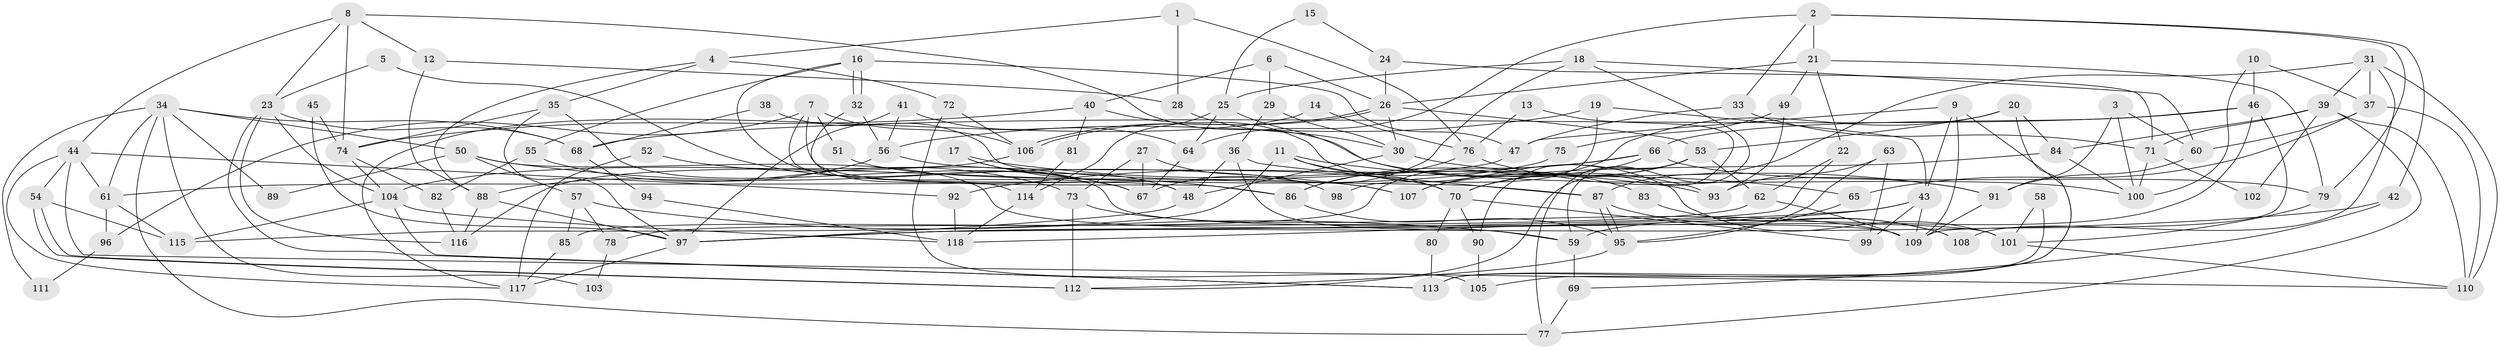// Generated by graph-tools (version 1.1) at 2025/14/03/09/25 04:14:51]
// undirected, 118 vertices, 236 edges
graph export_dot {
graph [start="1"]
  node [color=gray90,style=filled];
  1;
  2;
  3;
  4;
  5;
  6;
  7;
  8;
  9;
  10;
  11;
  12;
  13;
  14;
  15;
  16;
  17;
  18;
  19;
  20;
  21;
  22;
  23;
  24;
  25;
  26;
  27;
  28;
  29;
  30;
  31;
  32;
  33;
  34;
  35;
  36;
  37;
  38;
  39;
  40;
  41;
  42;
  43;
  44;
  45;
  46;
  47;
  48;
  49;
  50;
  51;
  52;
  53;
  54;
  55;
  56;
  57;
  58;
  59;
  60;
  61;
  62;
  63;
  64;
  65;
  66;
  67;
  68;
  69;
  70;
  71;
  72;
  73;
  74;
  75;
  76;
  77;
  78;
  79;
  80;
  81;
  82;
  83;
  84;
  85;
  86;
  87;
  88;
  89;
  90;
  91;
  92;
  93;
  94;
  95;
  96;
  97;
  98;
  99;
  100;
  101;
  102;
  103;
  104;
  105;
  106;
  107;
  108;
  109;
  110;
  111;
  112;
  113;
  114;
  115;
  116;
  117;
  118;
  1 -- 76;
  1 -- 4;
  1 -- 28;
  2 -- 64;
  2 -- 21;
  2 -- 33;
  2 -- 42;
  2 -- 79;
  3 -- 91;
  3 -- 100;
  3 -- 60;
  4 -- 88;
  4 -- 35;
  4 -- 72;
  5 -- 67;
  5 -- 23;
  6 -- 26;
  6 -- 40;
  6 -- 29;
  7 -- 106;
  7 -- 86;
  7 -- 48;
  7 -- 51;
  7 -- 96;
  8 -- 23;
  8 -- 100;
  8 -- 12;
  8 -- 44;
  8 -- 74;
  9 -- 47;
  9 -- 109;
  9 -- 43;
  9 -- 105;
  10 -- 46;
  10 -- 37;
  10 -- 100;
  11 -- 115;
  11 -- 65;
  11 -- 70;
  11 -- 83;
  12 -- 88;
  12 -- 28;
  13 -- 76;
  13 -- 112;
  14 -- 76;
  14 -- 117;
  15 -- 25;
  15 -- 24;
  16 -- 32;
  16 -- 32;
  16 -- 55;
  16 -- 47;
  16 -- 67;
  17 -- 86;
  17 -- 48;
  17 -- 93;
  18 -- 60;
  18 -- 59;
  18 -- 25;
  18 -- 67;
  19 -- 43;
  19 -- 56;
  19 -- 98;
  20 -- 84;
  20 -- 53;
  20 -- 85;
  20 -- 113;
  21 -- 26;
  21 -- 22;
  21 -- 49;
  21 -- 79;
  22 -- 97;
  22 -- 62;
  23 -- 116;
  23 -- 113;
  23 -- 68;
  23 -- 104;
  24 -- 71;
  24 -- 26;
  25 -- 114;
  25 -- 64;
  25 -- 93;
  26 -- 106;
  26 -- 106;
  26 -- 53;
  26 -- 30;
  27 -- 67;
  27 -- 73;
  27 -- 98;
  28 -- 30;
  29 -- 30;
  29 -- 36;
  30 -- 48;
  30 -- 91;
  31 -- 110;
  31 -- 87;
  31 -- 37;
  31 -- 39;
  31 -- 108;
  32 -- 56;
  32 -- 114;
  33 -- 47;
  33 -- 71;
  34 -- 77;
  34 -- 68;
  34 -- 50;
  34 -- 61;
  34 -- 89;
  34 -- 103;
  34 -- 111;
  35 -- 109;
  35 -- 97;
  35 -- 74;
  36 -- 48;
  36 -- 59;
  36 -- 87;
  37 -- 110;
  37 -- 60;
  37 -- 65;
  38 -- 87;
  38 -- 68;
  39 -- 110;
  39 -- 71;
  39 -- 77;
  39 -- 84;
  39 -- 102;
  40 -- 101;
  40 -- 74;
  40 -- 81;
  41 -- 97;
  41 -- 64;
  41 -- 56;
  42 -- 97;
  42 -- 69;
  43 -- 97;
  43 -- 99;
  43 -- 109;
  43 -- 118;
  44 -- 61;
  44 -- 54;
  44 -- 92;
  44 -- 110;
  44 -- 117;
  45 -- 97;
  45 -- 74;
  46 -- 109;
  46 -- 66;
  46 -- 59;
  46 -- 68;
  47 -- 61;
  48 -- 97;
  49 -- 93;
  49 -- 75;
  50 -- 107;
  50 -- 57;
  50 -- 89;
  50 -- 101;
  51 -- 107;
  52 -- 67;
  52 -- 117;
  53 -- 70;
  53 -- 77;
  53 -- 62;
  53 -- 90;
  53 -- 107;
  54 -- 112;
  54 -- 112;
  54 -- 115;
  55 -- 73;
  55 -- 82;
  56 -- 70;
  56 -- 88;
  57 -- 59;
  57 -- 78;
  57 -- 85;
  58 -- 113;
  58 -- 101;
  59 -- 69;
  60 -- 91;
  61 -- 115;
  61 -- 96;
  62 -- 109;
  62 -- 78;
  63 -- 99;
  63 -- 93;
  63 -- 95;
  64 -- 67;
  65 -- 95;
  66 -- 79;
  66 -- 92;
  66 -- 70;
  66 -- 86;
  68 -- 94;
  69 -- 77;
  70 -- 80;
  70 -- 90;
  70 -- 99;
  71 -- 100;
  71 -- 102;
  72 -- 105;
  72 -- 106;
  73 -- 109;
  73 -- 112;
  74 -- 82;
  74 -- 104;
  75 -- 104;
  76 -- 91;
  76 -- 86;
  78 -- 103;
  79 -- 101;
  80 -- 113;
  81 -- 114;
  82 -- 116;
  83 -- 108;
  84 -- 100;
  84 -- 107;
  85 -- 117;
  86 -- 95;
  87 -- 95;
  87 -- 95;
  87 -- 108;
  88 -- 97;
  88 -- 116;
  90 -- 105;
  91 -- 109;
  92 -- 118;
  94 -- 118;
  95 -- 112;
  96 -- 111;
  97 -- 117;
  101 -- 110;
  104 -- 113;
  104 -- 115;
  104 -- 118;
  106 -- 116;
  114 -- 118;
}
